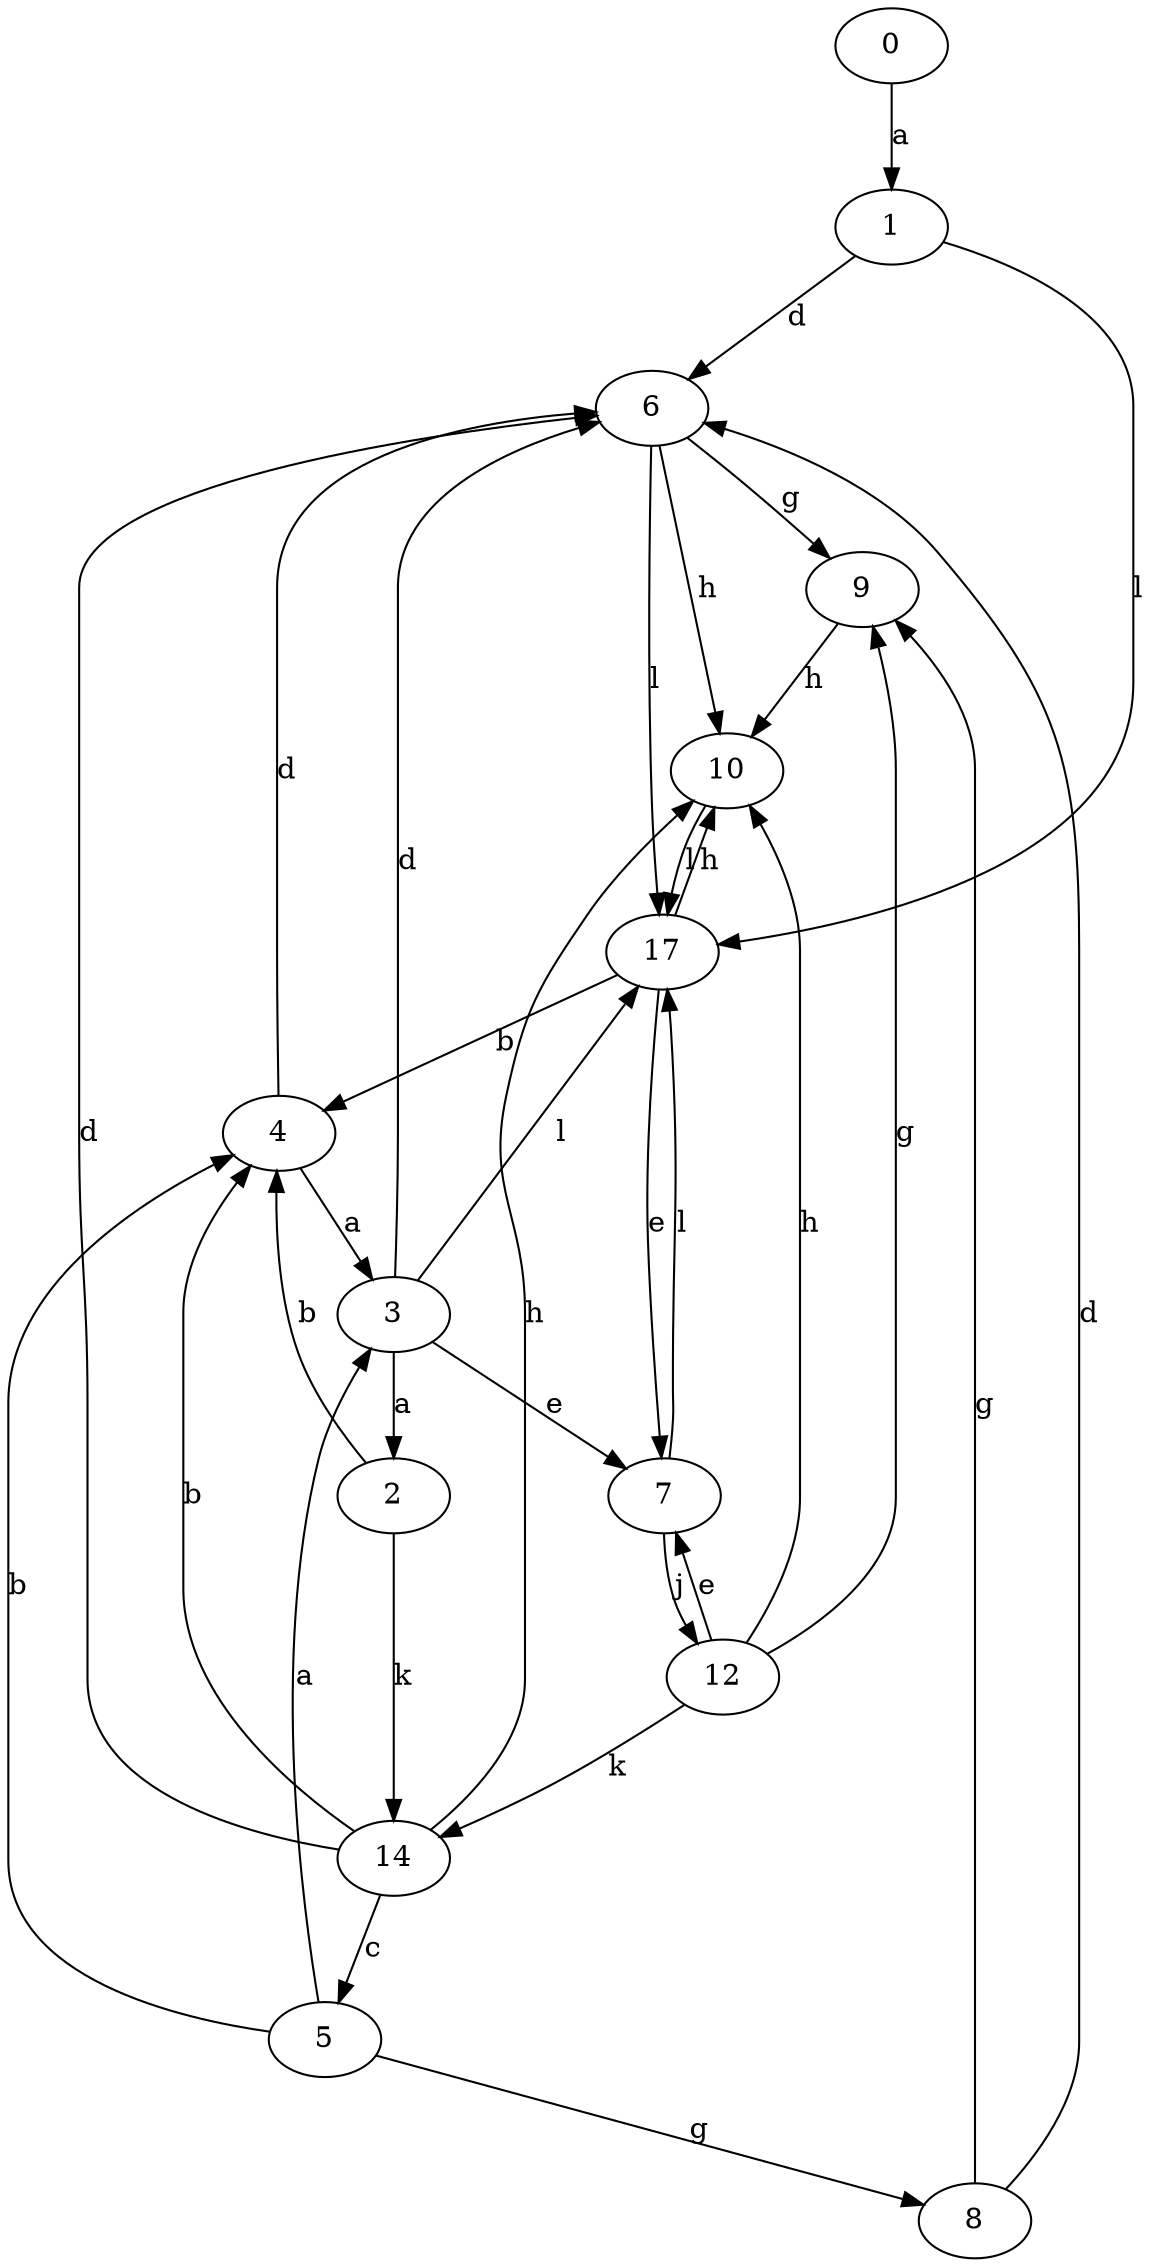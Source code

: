 strict digraph  {
1;
2;
3;
4;
5;
6;
0;
7;
8;
9;
10;
12;
14;
17;
1 -> 6  [label=d];
1 -> 17  [label=l];
2 -> 4  [label=b];
2 -> 14  [label=k];
3 -> 2  [label=a];
3 -> 6  [label=d];
3 -> 7  [label=e];
3 -> 17  [label=l];
4 -> 3  [label=a];
4 -> 6  [label=d];
5 -> 3  [label=a];
5 -> 4  [label=b];
5 -> 8  [label=g];
6 -> 9  [label=g];
6 -> 10  [label=h];
6 -> 17  [label=l];
0 -> 1  [label=a];
7 -> 12  [label=j];
7 -> 17  [label=l];
8 -> 6  [label=d];
8 -> 9  [label=g];
9 -> 10  [label=h];
10 -> 17  [label=l];
12 -> 7  [label=e];
12 -> 9  [label=g];
12 -> 10  [label=h];
12 -> 14  [label=k];
14 -> 4  [label=b];
14 -> 5  [label=c];
14 -> 6  [label=d];
14 -> 10  [label=h];
17 -> 4  [label=b];
17 -> 7  [label=e];
17 -> 10  [label=h];
}
